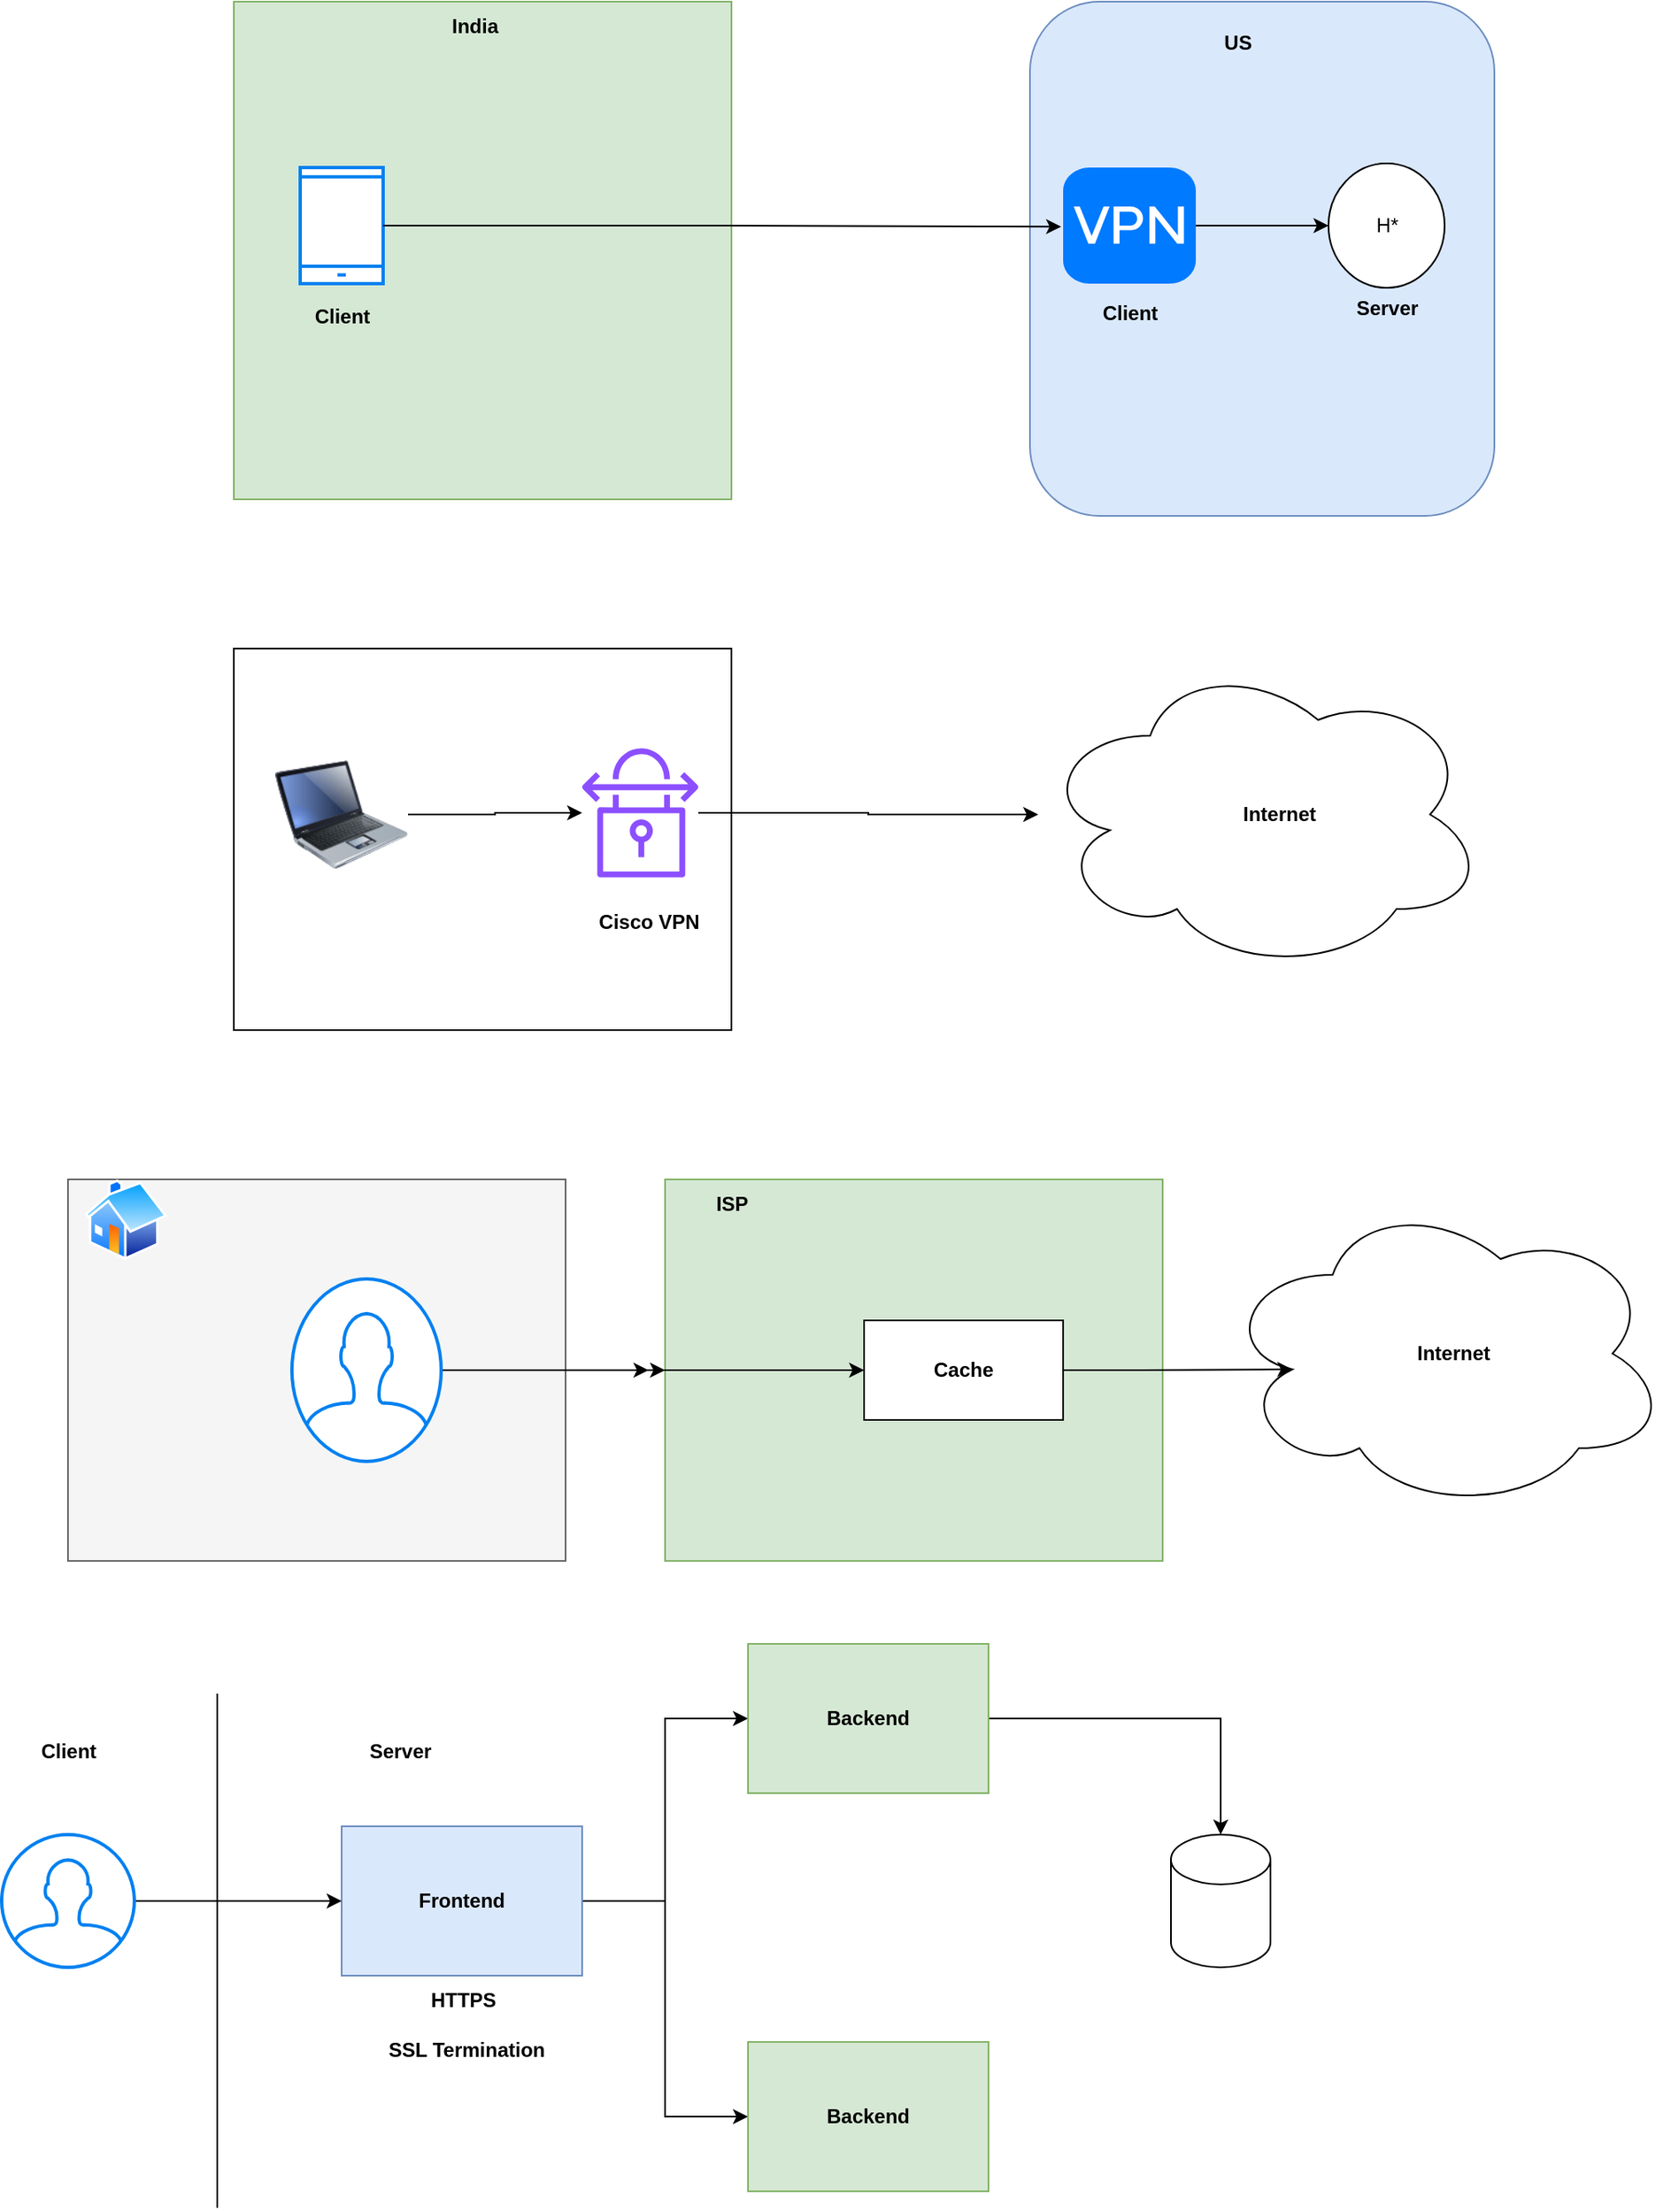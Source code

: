 <mxfile version="24.7.7">
  <diagram name="Page-1" id="ANvJecwbT-UsdzwQZMR_">
    <mxGraphModel dx="1900" dy="583" grid="1" gridSize="10" guides="1" tooltips="1" connect="1" arrows="1" fold="1" page="1" pageScale="1" pageWidth="850" pageHeight="1100" math="0" shadow="0">
      <root>
        <mxCell id="0" />
        <mxCell id="1" parent="0" />
        <mxCell id="70DsS0rm1rWFSEQQ0m01-1" value="" style="whiteSpace=wrap;html=1;aspect=fixed;fillColor=#d5e8d4;strokeColor=#82b366;" vertex="1" parent="1">
          <mxGeometry x="80" y="80" width="300" height="300" as="geometry" />
        </mxCell>
        <mxCell id="70DsS0rm1rWFSEQQ0m01-2" value="" style="html=1;verticalLabelPosition=bottom;align=center;labelBackgroundColor=#ffffff;verticalAlign=top;strokeWidth=2;strokeColor=#0080F0;shadow=0;dashed=0;shape=mxgraph.ios7.icons.smartphone;" vertex="1" parent="1">
          <mxGeometry x="120" y="180" width="50" height="70" as="geometry" />
        </mxCell>
        <mxCell id="70DsS0rm1rWFSEQQ0m01-3" value="" style="rounded=1;whiteSpace=wrap;html=1;fillColor=#dae8fc;strokeColor=#6c8ebf;" vertex="1" parent="1">
          <mxGeometry x="560" y="80" width="280" height="310" as="geometry" />
        </mxCell>
        <mxCell id="70DsS0rm1rWFSEQQ0m01-4" value="H*" style="ellipse;html=1;" vertex="1" parent="1">
          <mxGeometry x="740" y="177.5" width="70" height="75" as="geometry" />
        </mxCell>
        <mxCell id="70DsS0rm1rWFSEQQ0m01-5" value="" style="html=1;strokeWidth=1;shadow=0;dashed=0;shape=mxgraph.ios7.misc.vpn;fillColor=#007AFF;strokeColor=none;buttonText=;strokeColor2=#222222;fontColor=#222222;fontSize=8;verticalLabelPosition=bottom;verticalAlign=top;align=center;sketch=0;" vertex="1" parent="1">
          <mxGeometry x="580" y="180" width="80" height="70" as="geometry" />
        </mxCell>
        <mxCell id="70DsS0rm1rWFSEQQ0m01-7" style="edgeStyle=orthogonalEdgeStyle;rounded=0;orthogonalLoop=1;jettySize=auto;html=1;entryX=-0.015;entryY=0.509;entryDx=0;entryDy=0;entryPerimeter=0;" edge="1" parent="1" source="70DsS0rm1rWFSEQQ0m01-2" target="70DsS0rm1rWFSEQQ0m01-5">
          <mxGeometry relative="1" as="geometry" />
        </mxCell>
        <mxCell id="70DsS0rm1rWFSEQQ0m01-8" style="edgeStyle=orthogonalEdgeStyle;rounded=0;orthogonalLoop=1;jettySize=auto;html=1;entryX=0;entryY=0.5;entryDx=0;entryDy=0;" edge="1" parent="1" source="70DsS0rm1rWFSEQQ0m01-5" target="70DsS0rm1rWFSEQQ0m01-4">
          <mxGeometry relative="1" as="geometry">
            <Array as="points">
              <mxPoint x="700" y="215" />
            </Array>
          </mxGeometry>
        </mxCell>
        <mxCell id="70DsS0rm1rWFSEQQ0m01-9" value="&lt;b&gt;Client&lt;/b&gt;" style="text;html=1;align=center;verticalAlign=middle;resizable=0;points=[];autosize=1;strokeColor=none;fillColor=none;" vertex="1" parent="1">
          <mxGeometry x="115" y="255" width="60" height="30" as="geometry" />
        </mxCell>
        <mxCell id="70DsS0rm1rWFSEQQ0m01-10" value="&lt;b&gt;Server&lt;/b&gt;" style="text;html=1;align=center;verticalAlign=middle;resizable=0;points=[];autosize=1;strokeColor=none;fillColor=none;" vertex="1" parent="1">
          <mxGeometry x="745" y="250" width="60" height="30" as="geometry" />
        </mxCell>
        <mxCell id="70DsS0rm1rWFSEQQ0m01-11" value="&lt;b&gt;Client&lt;/b&gt;" style="text;html=1;align=center;verticalAlign=middle;resizable=0;points=[];autosize=1;strokeColor=none;fillColor=none;" vertex="1" parent="1">
          <mxGeometry x="590" y="252.5" width="60" height="30" as="geometry" />
        </mxCell>
        <mxCell id="70DsS0rm1rWFSEQQ0m01-12" value="&lt;b&gt;India&lt;/b&gt;" style="text;html=1;align=center;verticalAlign=middle;resizable=0;points=[];autosize=1;strokeColor=none;fillColor=none;" vertex="1" parent="1">
          <mxGeometry x="200" y="80" width="50" height="30" as="geometry" />
        </mxCell>
        <mxCell id="70DsS0rm1rWFSEQQ0m01-13" value="&lt;b&gt;US&lt;/b&gt;" style="text;html=1;align=center;verticalAlign=middle;resizable=0;points=[];autosize=1;strokeColor=none;fillColor=none;" vertex="1" parent="1">
          <mxGeometry x="665" y="90" width="40" height="30" as="geometry" />
        </mxCell>
        <mxCell id="70DsS0rm1rWFSEQQ0m01-14" value="" style="rounded=0;whiteSpace=wrap;html=1;" vertex="1" parent="1">
          <mxGeometry x="80" y="470" width="300" height="230" as="geometry" />
        </mxCell>
        <mxCell id="70DsS0rm1rWFSEQQ0m01-15" value="" style="ellipse;shape=cloud;whiteSpace=wrap;html=1;" vertex="1" parent="1">
          <mxGeometry x="565" y="475" width="270" height="190" as="geometry" />
        </mxCell>
        <mxCell id="70DsS0rm1rWFSEQQ0m01-19" style="edgeStyle=orthogonalEdgeStyle;rounded=0;orthogonalLoop=1;jettySize=auto;html=1;" edge="1" parent="1" source="70DsS0rm1rWFSEQQ0m01-16" target="70DsS0rm1rWFSEQQ0m01-17">
          <mxGeometry relative="1" as="geometry" />
        </mxCell>
        <mxCell id="70DsS0rm1rWFSEQQ0m01-16" value="" style="image;html=1;image=img/lib/clip_art/computers/Laptop_128x128.png" vertex="1" parent="1">
          <mxGeometry x="105" y="530" width="80" height="80" as="geometry" />
        </mxCell>
        <mxCell id="70DsS0rm1rWFSEQQ0m01-20" style="edgeStyle=orthogonalEdgeStyle;rounded=0;orthogonalLoop=1;jettySize=auto;html=1;" edge="1" parent="1" source="70DsS0rm1rWFSEQQ0m01-17" target="70DsS0rm1rWFSEQQ0m01-15">
          <mxGeometry relative="1" as="geometry" />
        </mxCell>
        <mxCell id="70DsS0rm1rWFSEQQ0m01-17" value="" style="sketch=0;outlineConnect=0;fontColor=#232F3E;gradientColor=none;fillColor=#8C4FFF;strokeColor=none;dashed=0;verticalLabelPosition=bottom;verticalAlign=top;align=center;html=1;fontSize=12;fontStyle=0;aspect=fixed;pointerEvents=1;shape=mxgraph.aws4.vpn_connection;" vertex="1" parent="1">
          <mxGeometry x="290" y="530" width="70" height="78" as="geometry" />
        </mxCell>
        <mxCell id="70DsS0rm1rWFSEQQ0m01-18" value="&lt;b&gt;Cisco VPN&lt;/b&gt;" style="text;html=1;align=center;verticalAlign=middle;resizable=0;points=[];autosize=1;strokeColor=none;fillColor=none;" vertex="1" parent="1">
          <mxGeometry x="290" y="620" width="80" height="30" as="geometry" />
        </mxCell>
        <mxCell id="70DsS0rm1rWFSEQQ0m01-21" value="&lt;b&gt;Internet&lt;/b&gt;" style="text;html=1;align=center;verticalAlign=middle;resizable=0;points=[];autosize=1;strokeColor=none;fillColor=none;" vertex="1" parent="1">
          <mxGeometry x="675" y="555" width="70" height="30" as="geometry" />
        </mxCell>
        <mxCell id="70DsS0rm1rWFSEQQ0m01-26" style="edgeStyle=orthogonalEdgeStyle;rounded=0;orthogonalLoop=1;jettySize=auto;html=1;entryX=0;entryY=0.5;entryDx=0;entryDy=0;" edge="1" parent="1" source="70DsS0rm1rWFSEQQ0m01-22" target="70DsS0rm1rWFSEQQ0m01-23">
          <mxGeometry relative="1" as="geometry" />
        </mxCell>
        <mxCell id="70DsS0rm1rWFSEQQ0m01-22" value="" style="rounded=0;whiteSpace=wrap;html=1;fillColor=#f5f5f5;fontColor=#333333;strokeColor=#666666;" vertex="1" parent="1">
          <mxGeometry x="-20" y="790" width="300" height="230" as="geometry" />
        </mxCell>
        <mxCell id="70DsS0rm1rWFSEQQ0m01-23" value="" style="rounded=0;whiteSpace=wrap;html=1;fillColor=#d5e8d4;strokeColor=#82b366;" vertex="1" parent="1">
          <mxGeometry x="340" y="790" width="300" height="230" as="geometry" />
        </mxCell>
        <mxCell id="70DsS0rm1rWFSEQQ0m01-24" value="" style="ellipse;shape=cloud;whiteSpace=wrap;html=1;" vertex="1" parent="1">
          <mxGeometry x="675" y="800" width="270" height="190" as="geometry" />
        </mxCell>
        <mxCell id="70DsS0rm1rWFSEQQ0m01-25" value="&lt;b&gt;Internet&lt;/b&gt;" style="text;html=1;align=center;verticalAlign=middle;resizable=0;points=[];autosize=1;strokeColor=none;fillColor=none;" vertex="1" parent="1">
          <mxGeometry x="780" y="880" width="70" height="30" as="geometry" />
        </mxCell>
        <mxCell id="70DsS0rm1rWFSEQQ0m01-27" value="" style="image;aspect=fixed;perimeter=ellipsePerimeter;html=1;align=center;shadow=0;dashed=0;spacingTop=3;image=img/lib/active_directory/home.svg;" vertex="1" parent="1">
          <mxGeometry x="-10" y="790" width="50" height="48.5" as="geometry" />
        </mxCell>
        <mxCell id="70DsS0rm1rWFSEQQ0m01-28" value="&lt;b&gt;ISP&lt;/b&gt;" style="text;html=1;align=center;verticalAlign=middle;resizable=0;points=[];autosize=1;strokeColor=none;fillColor=none;" vertex="1" parent="1">
          <mxGeometry x="360" y="790" width="40" height="30" as="geometry" />
        </mxCell>
        <mxCell id="70DsS0rm1rWFSEQQ0m01-29" value="&lt;b&gt;Cache&lt;/b&gt;" style="rounded=0;whiteSpace=wrap;html=1;" vertex="1" parent="1">
          <mxGeometry x="460" y="875" width="120" height="60" as="geometry" />
        </mxCell>
        <mxCell id="70DsS0rm1rWFSEQQ0m01-31" style="edgeStyle=orthogonalEdgeStyle;rounded=0;orthogonalLoop=1;jettySize=auto;html=1;" edge="1" parent="1" source="70DsS0rm1rWFSEQQ0m01-30">
          <mxGeometry relative="1" as="geometry">
            <mxPoint x="330" y="905" as="targetPoint" />
          </mxGeometry>
        </mxCell>
        <mxCell id="70DsS0rm1rWFSEQQ0m01-32" style="edgeStyle=orthogonalEdgeStyle;rounded=0;orthogonalLoop=1;jettySize=auto;html=1;" edge="1" parent="1" source="70DsS0rm1rWFSEQQ0m01-30" target="70DsS0rm1rWFSEQQ0m01-29">
          <mxGeometry relative="1" as="geometry" />
        </mxCell>
        <mxCell id="70DsS0rm1rWFSEQQ0m01-30" value="" style="html=1;verticalLabelPosition=bottom;align=center;labelBackgroundColor=#ffffff;verticalAlign=top;strokeWidth=2;strokeColor=#0080F0;shadow=0;dashed=0;shape=mxgraph.ios7.icons.user;" vertex="1" parent="1">
          <mxGeometry x="115" y="850" width="90" height="110" as="geometry" />
        </mxCell>
        <mxCell id="70DsS0rm1rWFSEQQ0m01-33" style="edgeStyle=orthogonalEdgeStyle;rounded=0;orthogonalLoop=1;jettySize=auto;html=1;entryX=0.16;entryY=0.55;entryDx=0;entryDy=0;entryPerimeter=0;" edge="1" parent="1" source="70DsS0rm1rWFSEQQ0m01-29" target="70DsS0rm1rWFSEQQ0m01-24">
          <mxGeometry relative="1" as="geometry" />
        </mxCell>
        <mxCell id="70DsS0rm1rWFSEQQ0m01-37" style="edgeStyle=orthogonalEdgeStyle;rounded=0;orthogonalLoop=1;jettySize=auto;html=1;entryX=0;entryY=0.5;entryDx=0;entryDy=0;" edge="1" parent="1" source="70DsS0rm1rWFSEQQ0m01-35" target="70DsS0rm1rWFSEQQ0m01-36">
          <mxGeometry relative="1" as="geometry" />
        </mxCell>
        <mxCell id="70DsS0rm1rWFSEQQ0m01-48" style="edgeStyle=orthogonalEdgeStyle;rounded=0;orthogonalLoop=1;jettySize=auto;html=1;entryX=0;entryY=0.5;entryDx=0;entryDy=0;" edge="1" parent="1" source="70DsS0rm1rWFSEQQ0m01-35" target="70DsS0rm1rWFSEQQ0m01-47">
          <mxGeometry relative="1" as="geometry" />
        </mxCell>
        <mxCell id="70DsS0rm1rWFSEQQ0m01-35" value="&lt;b&gt;Frontend&lt;/b&gt;" style="rounded=0;whiteSpace=wrap;html=1;fillColor=#dae8fc;strokeColor=#6c8ebf;" vertex="1" parent="1">
          <mxGeometry x="145" y="1180" width="145" height="90" as="geometry" />
        </mxCell>
        <mxCell id="70DsS0rm1rWFSEQQ0m01-44" style="edgeStyle=orthogonalEdgeStyle;rounded=0;orthogonalLoop=1;jettySize=auto;html=1;" edge="1" parent="1" source="70DsS0rm1rWFSEQQ0m01-36" target="70DsS0rm1rWFSEQQ0m01-43">
          <mxGeometry relative="1" as="geometry" />
        </mxCell>
        <mxCell id="70DsS0rm1rWFSEQQ0m01-36" value="&lt;b&gt;Backend&lt;/b&gt;" style="rounded=0;whiteSpace=wrap;html=1;fillColor=#d5e8d4;strokeColor=#82b366;" vertex="1" parent="1">
          <mxGeometry x="390" y="1070" width="145" height="90" as="geometry" />
        </mxCell>
        <mxCell id="70DsS0rm1rWFSEQQ0m01-39" style="edgeStyle=orthogonalEdgeStyle;rounded=0;orthogonalLoop=1;jettySize=auto;html=1;entryX=0;entryY=0.5;entryDx=0;entryDy=0;" edge="1" parent="1" source="70DsS0rm1rWFSEQQ0m01-38" target="70DsS0rm1rWFSEQQ0m01-35">
          <mxGeometry relative="1" as="geometry" />
        </mxCell>
        <mxCell id="70DsS0rm1rWFSEQQ0m01-38" value="" style="html=1;verticalLabelPosition=bottom;align=center;labelBackgroundColor=#ffffff;verticalAlign=top;strokeWidth=2;strokeColor=#0080F0;shadow=0;dashed=0;shape=mxgraph.ios7.icons.user;" vertex="1" parent="1">
          <mxGeometry x="-60" y="1185" width="80" height="80" as="geometry" />
        </mxCell>
        <mxCell id="70DsS0rm1rWFSEQQ0m01-40" value="" style="endArrow=none;html=1;rounded=0;" edge="1" parent="1">
          <mxGeometry width="50" height="50" relative="1" as="geometry">
            <mxPoint x="70" y="1410" as="sourcePoint" />
            <mxPoint x="70" y="1100" as="targetPoint" />
          </mxGeometry>
        </mxCell>
        <mxCell id="70DsS0rm1rWFSEQQ0m01-41" value="&lt;b&gt;Client&lt;/b&gt;" style="text;html=1;align=center;verticalAlign=middle;resizable=0;points=[];autosize=1;strokeColor=none;fillColor=none;" vertex="1" parent="1">
          <mxGeometry x="-50" y="1120" width="60" height="30" as="geometry" />
        </mxCell>
        <mxCell id="70DsS0rm1rWFSEQQ0m01-42" value="&lt;b&gt;Server&lt;/b&gt;" style="text;html=1;align=center;verticalAlign=middle;resizable=0;points=[];autosize=1;strokeColor=none;fillColor=none;" vertex="1" parent="1">
          <mxGeometry x="150" y="1120" width="60" height="30" as="geometry" />
        </mxCell>
        <mxCell id="70DsS0rm1rWFSEQQ0m01-43" value="" style="shape=cylinder3;whiteSpace=wrap;html=1;boundedLbl=1;backgroundOutline=1;size=15;" vertex="1" parent="1">
          <mxGeometry x="645" y="1185" width="60" height="80" as="geometry" />
        </mxCell>
        <mxCell id="70DsS0rm1rWFSEQQ0m01-45" value="&lt;b&gt;HTTPS&lt;/b&gt;" style="text;html=1;align=center;verticalAlign=middle;resizable=0;points=[];autosize=1;strokeColor=none;fillColor=none;" vertex="1" parent="1">
          <mxGeometry x="187.5" y="1270" width="60" height="30" as="geometry" />
        </mxCell>
        <mxCell id="70DsS0rm1rWFSEQQ0m01-46" value="&lt;b&gt;SSL Termination&lt;/b&gt;" style="text;html=1;align=center;verticalAlign=middle;resizable=0;points=[];autosize=1;strokeColor=none;fillColor=none;" vertex="1" parent="1">
          <mxGeometry x="160" y="1300" width="120" height="30" as="geometry" />
        </mxCell>
        <mxCell id="70DsS0rm1rWFSEQQ0m01-47" value="&lt;b&gt;Backend&lt;/b&gt;" style="rounded=0;whiteSpace=wrap;html=1;fillColor=#d5e8d4;strokeColor=#82b366;" vertex="1" parent="1">
          <mxGeometry x="390" y="1310" width="145" height="90" as="geometry" />
        </mxCell>
      </root>
    </mxGraphModel>
  </diagram>
</mxfile>
